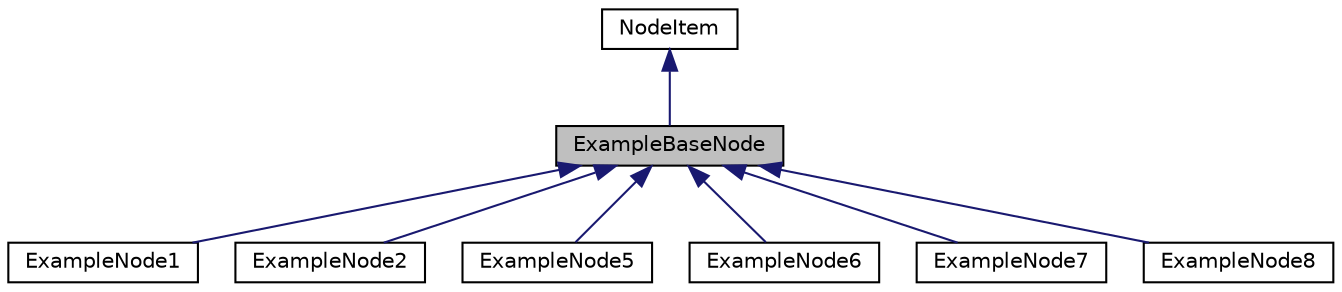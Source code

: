 digraph G
{
  edge [fontname="Helvetica",fontsize="10",labelfontname="Helvetica",labelfontsize="10"];
  node [fontname="Helvetica",fontsize="10",shape=record];
  Node1 [label="ExampleBaseNode",height=0.2,width=0.4,color="black", fillcolor="grey75", style="filled" fontcolor="black"];
  Node2 -> Node1 [dir="back",color="midnightblue",fontsize="10",style="solid",fontname="Helvetica"];
  Node2 [label="NodeItem",height=0.2,width=0.4,color="black", fillcolor="white", style="filled",URL="$class_node_item.html",tooltip="[0]"];
  Node1 -> Node3 [dir="back",color="midnightblue",fontsize="10",style="solid",fontname="Helvetica"];
  Node3 [label="ExampleNode1",height=0.2,width=0.4,color="black", fillcolor="white", style="filled",URL="$class_example_node1.html"];
  Node1 -> Node4 [dir="back",color="midnightblue",fontsize="10",style="solid",fontname="Helvetica"];
  Node4 [label="ExampleNode2",height=0.2,width=0.4,color="black", fillcolor="white", style="filled",URL="$class_example_node2.html"];
  Node1 -> Node5 [dir="back",color="midnightblue",fontsize="10",style="solid",fontname="Helvetica"];
  Node5 [label="ExampleNode5",height=0.2,width=0.4,color="black", fillcolor="white", style="filled",URL="$class_example_node5.html"];
  Node1 -> Node6 [dir="back",color="midnightblue",fontsize="10",style="solid",fontname="Helvetica"];
  Node6 [label="ExampleNode6",height=0.2,width=0.4,color="black", fillcolor="white", style="filled",URL="$class_example_node6.html"];
  Node1 -> Node7 [dir="back",color="midnightblue",fontsize="10",style="solid",fontname="Helvetica"];
  Node7 [label="ExampleNode7",height=0.2,width=0.4,color="black", fillcolor="white", style="filled",URL="$class_example_node7.html"];
  Node1 -> Node8 [dir="back",color="midnightblue",fontsize="10",style="solid",fontname="Helvetica"];
  Node8 [label="ExampleNode8",height=0.2,width=0.4,color="black", fillcolor="white", style="filled",URL="$class_example_node8.html"];
}
